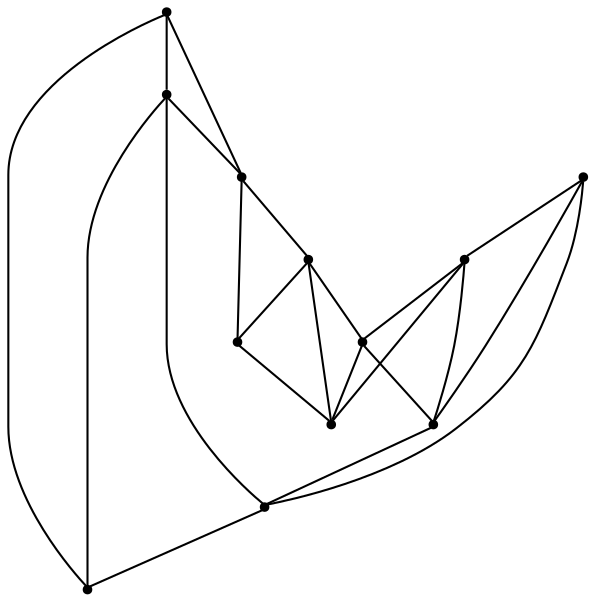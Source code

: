 graph {
  node [shape=point,comment="{\"directed\":false,\"doi\":\"10.1007/978-3-540-77537-9_15\",\"figure\":\"? (5)\"}"]

  v0 [pos="1503.6806771389274,1874.4730681390474"]
  v1 [pos="1444.136403159208,1933.4945061481358"]
  v2 [pos="1479.6628395790276,1992.5159441572248"]
  v3 [pos="1474.1587160154832,1874.4730681390474"]
  v4 [pos="1414.6144420357637,1874.4730681390474"]
  v5 [pos="1355.570551601676,1874.4730681390474"]
  v6 [pos="1462.1497972355332,1850.4643001614195"]
  v7 [pos="1367.579470381626,1815.451598329255"]
  v8 [pos="1414.6144420357637,1992.5159441572246"]
  v9 [pos="1344.0619845545568,1933.4945061481358"]
  v10 [pos="1385.0924809123194,1933.4945061481358"]
  v11 [pos="1350.0664598509322,1992.5159441572248"]

  v0 -- v1 [id="-1",pos="1503.6806771389274,1874.4730681390474 1444.136403159208,1933.4945061481358 1444.136403159208,1933.4945061481358 1444.136403159208,1933.4945061481358"]
  v11 -- v8 [id="-3",pos="1350.0664598509322,1992.5159441572248 1414.6144420357637,1992.5159441572246 1414.6144420357637,1992.5159441572246 1414.6144420357637,1992.5159441572246"]
  v8 -- v2 [id="-4",pos="1414.6144420357637,1992.5159441572246 1479.6628395790276,1992.5159441572248 1479.6628395790276,1992.5159441572248 1479.6628395790276,1992.5159441572248"]
  v11 -- v9 [id="-6",pos="1350.0664598509322,1992.5159441572248 1326.0486541038335,1963.005177451625 1326.0486541038335,1963.005177451625 1326.0486541038335,1963.005177451625 1326.0486541038335,1933.494506148136 1326.0486541038335,1933.494506148136 1326.0486541038335,1933.494506148136 1344.0619845545568,1933.4945061481358 1344.0619845545568,1933.4945061481358 1344.0619845545568,1933.4945061481358"]
  v9 -- v10 [id="-8",pos="1344.0619845545568,1933.4945061481358 1385.0924809123194,1933.4945061481358 1385.0924809123194,1933.4945061481358 1385.0924809123194,1933.4945061481358"]
  v9 -- v7 [id="-9",pos="1344.0619845545568,1933.4945061481358 1326.0486541038335,1921.490122159322 1326.0486541038335,1921.490122159322 1326.0486541038335,1921.490122159322 1326.0486541038335,1844.4622035691232 1326.0486541038335,1844.4622035691232 1326.0486541038335,1844.4622035691232 1367.579470381626,1815.451598329255 1367.579470381626,1815.451598329255 1367.579470381626,1815.451598329255"]
  v9 -- v5 [id="-11",pos="1344.0619845545568,1933.4945061481358 1355.570551601676,1874.4730681390474 1355.570551601676,1874.4730681390474 1355.570551601676,1874.4730681390474"]
  v5 -- v7 [id="-12",pos="1355.570551601676,1874.4730681390474 1367.579470381626,1815.451598329255 1367.579470381626,1815.451598329255 1367.579470381626,1815.451598329255"]
  v11 -- v10 [id="-15",pos="1350.0664598509322,1992.5159441572248 1385.0924809123194,1933.4945061481358 1385.0924809123194,1933.4945061481358 1385.0924809123194,1933.4945061481358"]
  v5 -- v10 [id="-17",pos="1355.570551601676,1874.4730681390474 1385.0924809123194,1933.4945061481358 1385.0924809123194,1933.4945061481358 1385.0924809123194,1933.4945061481358"]
  v10 -- v8 [id="-18",pos="1385.0924809123194,1933.4945061481358 1414.6144420357637,1992.5159441572246 1414.6144420357637,1992.5159441572246 1414.6144420357637,1992.5159441572246"]
  v7 -- v4 [id="-20",pos="1367.579470381626,1815.451598329255 1414.6144420357637,1874.4730681390474 1414.6144420357637,1874.4730681390474 1414.6144420357637,1874.4730681390474"]
  v8 -- v1 [id="-24",pos="1414.6144420357637,1992.5159441572246 1444.136403159208,1933.4945061481358 1444.136403159208,1933.4945061481358 1444.136403159208,1933.4945061481358"]
  v1 -- v3 [id="-25",pos="1444.136403159208,1933.4945061481358 1474.1587160154832,1874.4730681390474 1474.1587160154832,1874.4730681390474 1474.1587160154832,1874.4730681390474"]
  v4 -- v6 [id="-26",pos="1414.6144420357637,1874.4730681390474 1462.1497972355332,1850.4643001614195 1462.1497972355332,1850.4643001614195 1462.1497972355332,1850.4643001614195"]
  v1 -- v2 [id="-27",pos="1444.136403159208,1933.4945061481358 1479.6628395790276,1992.5159441572248 1479.6628395790276,1992.5159441572248 1479.6628395790276,1992.5159441572248"]
  v6 -- v3 [id="-29",pos="1462.1497972355332,1850.4643001614195 1474.1587160154832,1874.4730681390474 1474.1587160154832,1874.4730681390474 1474.1587160154832,1874.4730681390474"]
  v6 -- v7 [id="-30",pos="1462.1497972355332,1850.4643001614195 1367.579470381626,1815.451598329255 1367.579470381626,1815.451598329255 1367.579470381626,1815.451598329255"]
  v3 -- v0 [id="-35",pos="1474.1587160154832,1874.4730681390474 1503.6806771389274,1874.4730681390474 1503.6806771389274,1874.4730681390474 1503.6806771389274,1874.4730681390474"]
  v3 -- v4 [id="-37",pos="1474.1587160154832,1874.4730681390474 1414.6144420357637,1874.4730681390474 1414.6144420357637,1874.4730681390474 1414.6144420357637,1874.4730681390474"]
  v4 -- v5 [id="-38",pos="1414.6144420357637,1874.4730681390474 1355.570551601676,1874.4730681390474 1355.570551601676,1874.4730681390474 1355.570551601676,1874.4730681390474"]
  v2 -- v0 [id="-42",pos="1479.6628395790276,1992.5159441572248 1503.6806771389274,1874.4730681390474 1503.6806771389274,1874.4730681390474 1503.6806771389274,1874.4730681390474"]
}